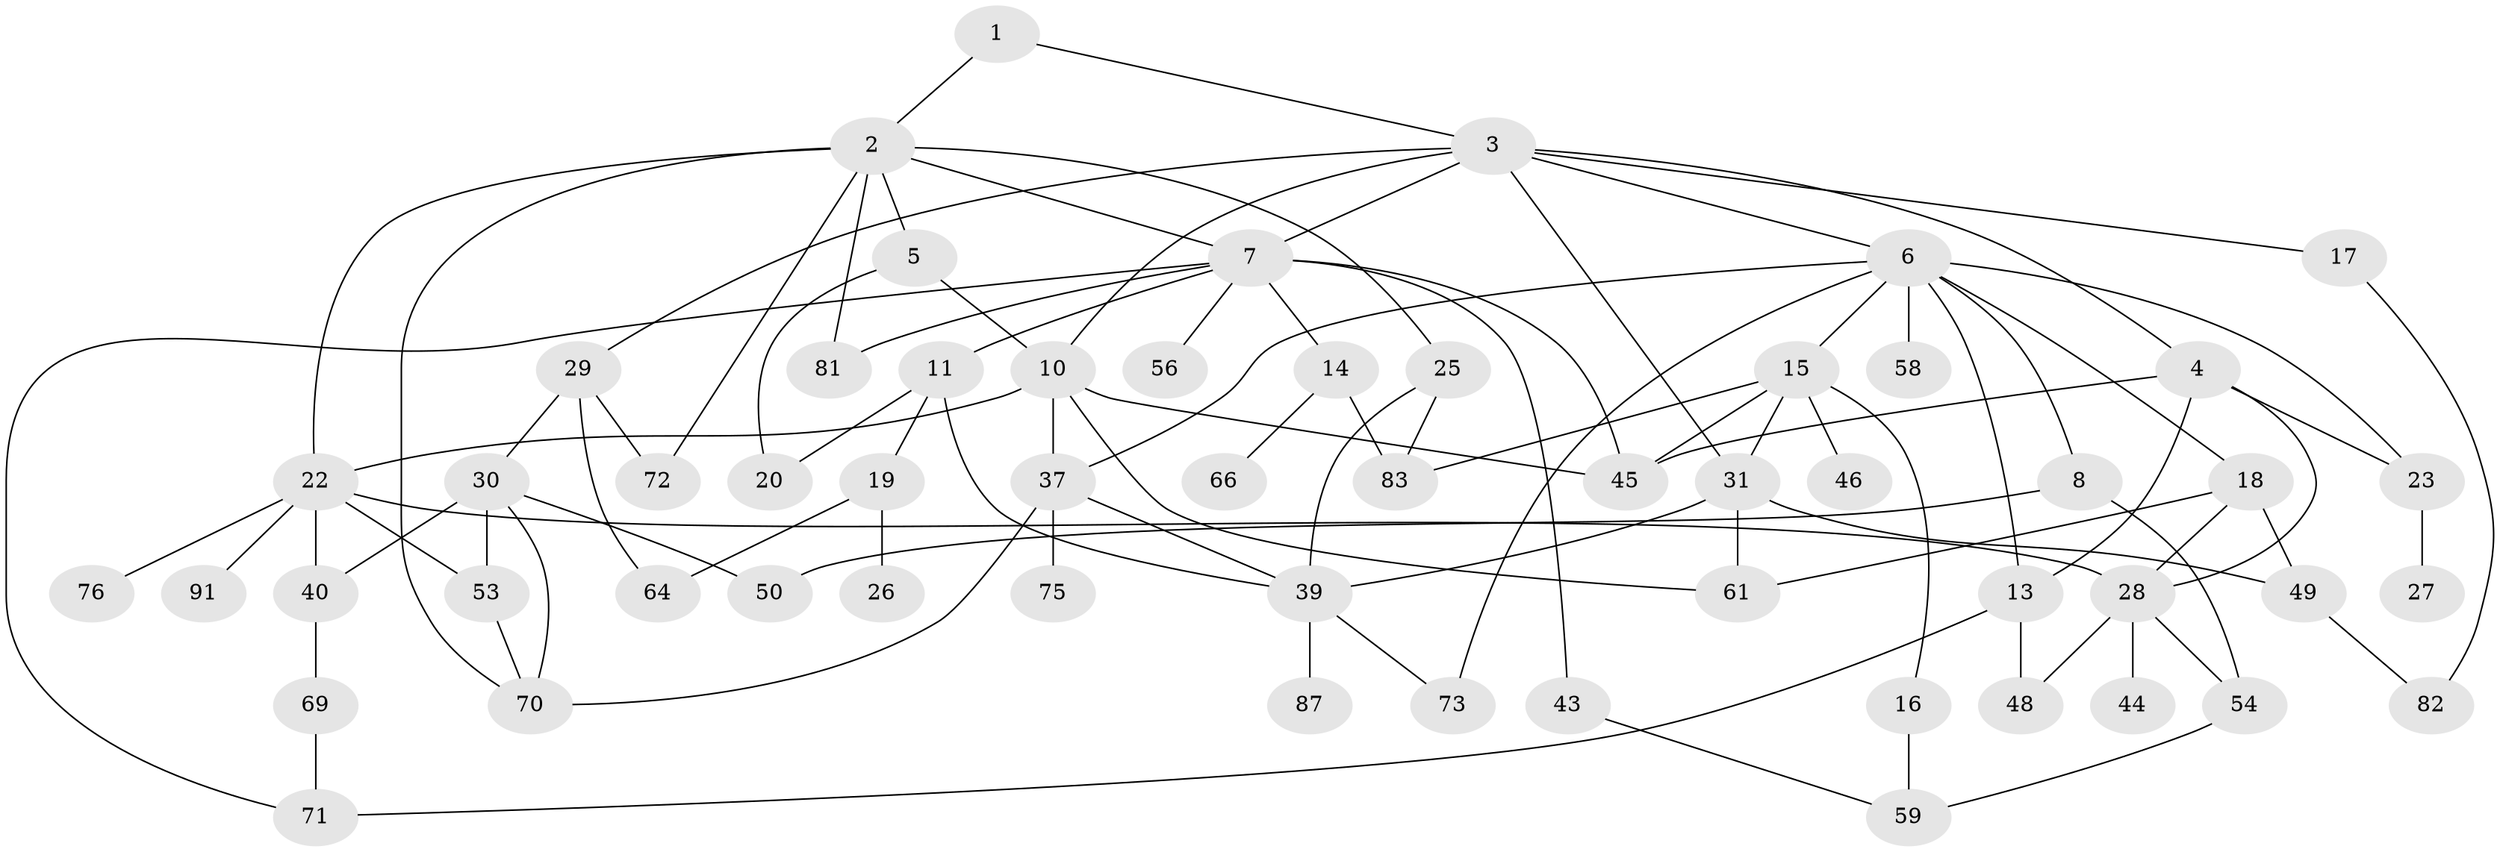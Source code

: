 // Generated by graph-tools (version 1.1) at 2025/23/03/03/25 07:23:35]
// undirected, 57 vertices, 94 edges
graph export_dot {
graph [start="1"]
  node [color=gray90,style=filled];
  1;
  2 [super="+68"];
  3 [super="+84"];
  4 [super="+12"];
  5 [super="+51"];
  6 [super="+9"];
  7 [super="+33"];
  8 [super="+24"];
  10 [super="+47"];
  11 [super="+35"];
  13 [super="+78"];
  14 [super="+21"];
  15 [super="+34"];
  16 [super="+80"];
  17;
  18 [super="+32"];
  19 [super="+36"];
  20;
  22 [super="+52"];
  23;
  25 [super="+42"];
  26;
  27 [super="+38"];
  28 [super="+41"];
  29 [super="+57"];
  30 [super="+55"];
  31 [super="+67"];
  37 [super="+60"];
  39 [super="+63"];
  40 [super="+86"];
  43;
  44;
  45 [super="+85"];
  46;
  48 [super="+79"];
  49 [super="+89"];
  50;
  53 [super="+90"];
  54 [super="+88"];
  56;
  58;
  59;
  61 [super="+62"];
  64 [super="+65"];
  66;
  69 [super="+92"];
  70 [super="+77"];
  71 [super="+74"];
  72;
  73;
  75;
  76;
  81;
  82;
  83;
  87;
  91;
  1 -- 2;
  1 -- 3;
  2 -- 5;
  2 -- 7;
  2 -- 22;
  2 -- 25;
  2 -- 81;
  2 -- 70;
  2 -- 72;
  3 -- 4;
  3 -- 6;
  3 -- 17;
  3 -- 29;
  3 -- 31;
  3 -- 7;
  3 -- 10;
  4 -- 23;
  4 -- 13;
  4 -- 45;
  4 -- 28;
  5 -- 10;
  5 -- 20;
  6 -- 8;
  6 -- 13;
  6 -- 58;
  6 -- 23;
  6 -- 18;
  6 -- 37;
  6 -- 73;
  6 -- 15;
  7 -- 11;
  7 -- 14 [weight=2];
  7 -- 81;
  7 -- 71;
  7 -- 56;
  7 -- 43;
  7 -- 45;
  8 -- 50;
  8 -- 54;
  10 -- 45;
  10 -- 37;
  10 -- 22;
  10 -- 61;
  11 -- 19;
  11 -- 20;
  11 -- 39;
  13 -- 48;
  13 -- 71;
  14 -- 83;
  14 -- 66;
  15 -- 16;
  15 -- 46;
  15 -- 83;
  15 -- 31;
  15 -- 45;
  16 -- 59;
  17 -- 82;
  18 -- 49;
  18 -- 61;
  18 -- 28;
  19 -- 26;
  19 -- 64;
  22 -- 28;
  22 -- 40;
  22 -- 53;
  22 -- 76;
  22 -- 91;
  23 -- 27;
  25 -- 83;
  25 -- 39;
  28 -- 48;
  28 -- 54;
  28 -- 44;
  29 -- 30;
  29 -- 72;
  29 -- 64;
  30 -- 50;
  30 -- 70;
  30 -- 40;
  30 -- 53;
  31 -- 49;
  31 -- 39;
  31 -- 61;
  37 -- 75;
  37 -- 39;
  37 -- 70;
  39 -- 73;
  39 -- 87;
  40 -- 69;
  43 -- 59;
  49 -- 82;
  53 -- 70;
  54 -- 59;
  69 -- 71;
}
